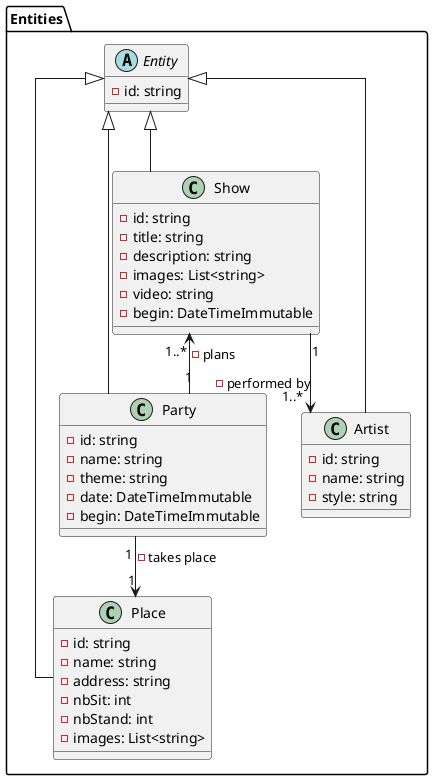 @startuml
package Entities{
abstract Entity{
    -id: string
}

class "Show"{
    -id: string
    -title: string
    -description: string
    -images: List<string>
    -video: string
    -begin: DateTimeImmutable
}

class "Place"{
    -id: string
    -name: string
    -address: string
    -nbSit: int
    -nbStand: int
    -images: List<string>
}

class "Party"{
    -id: string
    -name: string
    -theme: string
    -date: DateTimeImmutable
    -begin: DateTimeImmutable
}

class Artist {
    -id: string
    -name: string
    -style: string
}
"Show" "1..*"<--"1" "Party" : -plans

"Party" "1"-->"1" "Place" : -takes place

"Show" "1"-->"1..*" "Artist" : -performed by

"Entity" <|-- "Show"
"Entity" <|-- "Place"
"Entity" <|-- "Party"
"Entity" <|-- "Artist"
}
skinparam linetype ortho


@enduml